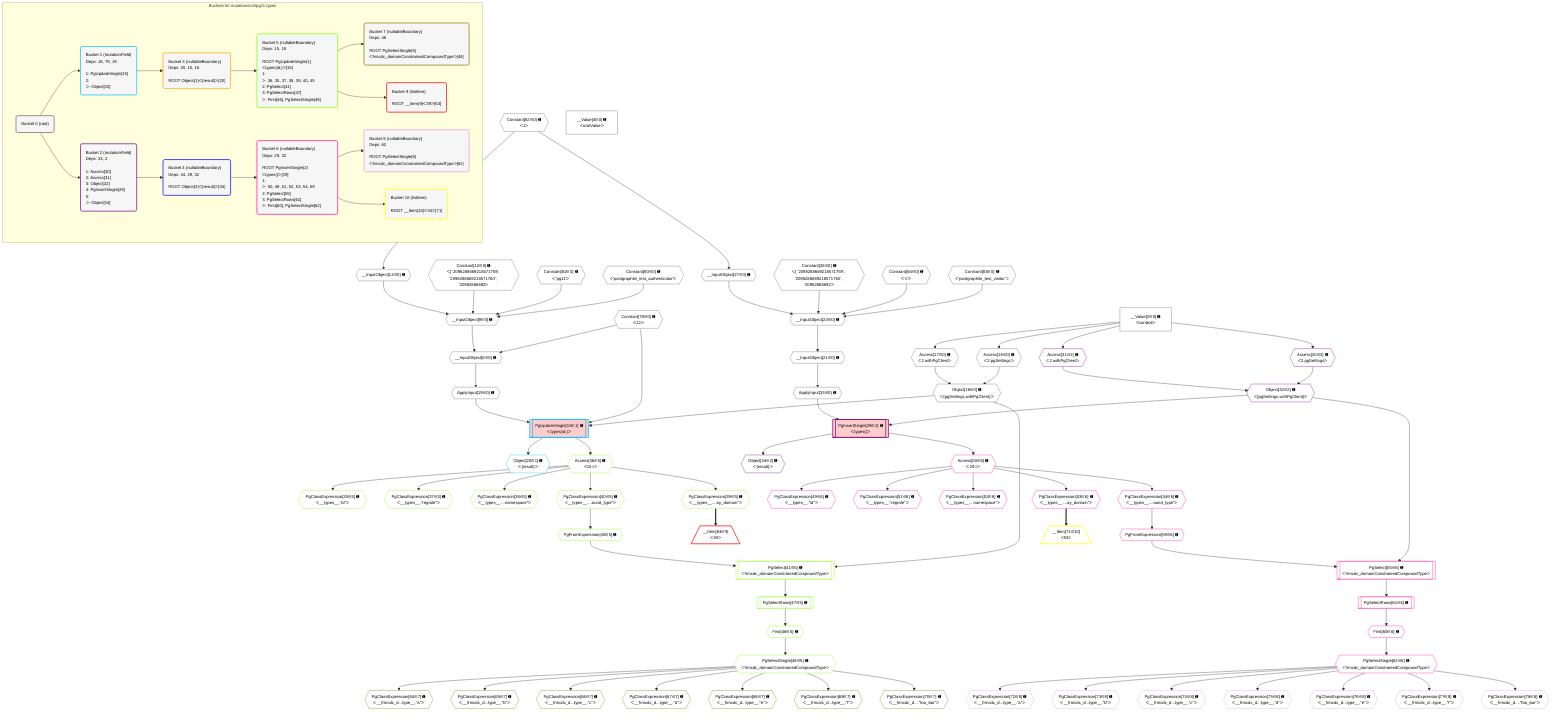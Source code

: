 %%{init: {'themeVariables': { 'fontSize': '12px'}}}%%
graph TD
    classDef path fill:#eee,stroke:#000,color:#000
    classDef plan fill:#fff,stroke-width:1px,color:#000
    classDef itemplan fill:#fff,stroke-width:2px,color:#000
    classDef unbatchedplan fill:#dff,stroke-width:1px,color:#000
    classDef sideeffectplan fill:#fcc,stroke-width:2px,color:#000
    classDef bucket fill:#f6f6f6,color:#000,stroke-width:2px,text-align:left

    subgraph "Buckets for mutations/v4/pg11.types"
    Bucket0("Bucket 0 (root)"):::bucket
    Bucket1("Bucket 1 (mutationField)<br />Deps: 18, 79, 19<br /><br />1: PgUpdateSingle[15]<br />2: <br />ᐳ: Object[20]"):::bucket
    Bucket2("Bucket 2 (mutationField)<br />Deps: 33, 2<br /><br />1: Access[30]<br />2: Access[31]<br />3: Object[32]<br />4: PgInsertSingle[29]<br />5: <br />ᐳ: Object[34]"):::bucket
    Bucket3("Bucket 3 (nullableBoundary)<br />Deps: 20, 15, 18<br /><br />ROOT Object{1}ᐸ{result}ᐳ[20]"):::bucket
    Bucket4("Bucket 4 (nullableBoundary)<br />Deps: 34, 29, 32<br /><br />ROOT Object{2}ᐸ{result}ᐳ[34]"):::bucket
    Bucket5("Bucket 5 (nullableBoundary)<br />Deps: 15, 18<br /><br />ROOT PgUpdateSingle{1}ᐸtypes(id;)ᐳ[15]<br />1: <br />ᐳ: 36, 35, 37, 38, 39, 40, 45<br />2: PgSelect[41]<br />3: PgSelectRows[47]<br />ᐳ: First[46], PgSelectSingle[48]"):::bucket
    Bucket6("Bucket 6 (nullableBoundary)<br />Deps: 29, 32<br /><br />ROOT PgInsertSingle{2}ᐸtypes()ᐳ[29]<br />1: <br />ᐳ: 50, 49, 51, 52, 53, 54, 59<br />2: PgSelect[55]<br />3: PgSelectRows[61]<br />ᐳ: First[60], PgSelectSingle[62]"):::bucket
    Bucket7("Bucket 7 (nullableBoundary)<br />Deps: 48<br /><br />ROOT PgSelectSingle{5}ᐸfrmcdc_domainConstrainedCompoundTypeᐳ[48]"):::bucket
    Bucket8("Bucket 8 (nullableBoundary)<br />Deps: 62<br /><br />ROOT PgSelectSingle{6}ᐸfrmcdc_domainConstrainedCompoundTypeᐳ[62]"):::bucket
    Bucket9("Bucket 9 (listItem)<br /><br />ROOT __Item{9}ᐸ39ᐳ[63]"):::bucket
    Bucket10("Bucket 10 (listItem)<br /><br />ROOT __Item{10}ᐸ53ᐳ[71]"):::bucket
    end
    Bucket0 --> Bucket1 & Bucket2
    Bucket1 --> Bucket3
    Bucket2 --> Bucket4
    Bucket3 --> Bucket5
    Bucket4 --> Bucket6
    Bucket5 --> Bucket7 & Bucket9
    Bucket6 --> Bucket8 & Bucket10

    %% plan dependencies
    __InputObject9{{"__InputObject[9∈0] ➊"}}:::plan
    Constant80{{"Constant[80∈0] ➊<br />ᐸ'postgraphile_test_authenticator'ᐳ"}}:::plan
    Constant81{{"Constant[81∈0] ➊<br />ᐸ'pg11'ᐳ"}}:::plan
    Constant12{{"Constant[12∈0] ➊<br />ᐸ[ '2098288669218571759', '2098288669218571760', '20982886692ᐳ"}}:::plan
    __InputObject13{{"__InputObject[13∈0] ➊"}}:::plan
    Constant80 & Constant81 & Constant12 & __InputObject13 --> __InputObject9
    __InputObject23{{"__InputObject[23∈0] ➊"}}:::plan
    Constant83{{"Constant[83∈0] ➊<br />ᐸ'postgraphile_test_visitor'ᐳ"}}:::plan
    Constant84{{"Constant[84∈0] ➊<br />ᐸ'c'ᐳ"}}:::plan
    Constant26{{"Constant[26∈0] ➊<br />ᐸ[ '2098288669218571759', '2098288669218571760', '20982886692ᐳ"}}:::plan
    __InputObject27{{"__InputObject[27∈0] ➊"}}:::plan
    Constant83 & Constant84 & Constant26 & __InputObject27 --> __InputObject23
    __InputObject6{{"__InputObject[6∈0] ➊"}}:::plan
    Constant79{{"Constant[79∈0] ➊<br />ᐸ12ᐳ"}}:::plan
    Constant79 & __InputObject9 --> __InputObject6
    Constant82{{"Constant[82∈0] ➊<br />ᐸ1ᐳ"}}:::plan
    Constant82 --> __InputObject13
    Object18{{"Object[18∈0] ➊<br />ᐸ{pgSettings,withPgClient}ᐳ"}}:::plan
    Access16{{"Access[16∈0] ➊<br />ᐸ2.pgSettingsᐳ"}}:::plan
    Access17{{"Access[17∈0] ➊<br />ᐸ2.withPgClientᐳ"}}:::plan
    Access16 & Access17 --> Object18
    __InputObject21{{"__InputObject[21∈0] ➊"}}:::plan
    __InputObject23 --> __InputObject21
    Constant82 --> __InputObject27
    __Value2["__Value[2∈0] ➊<br />ᐸcontextᐳ"]:::plan
    __Value2 --> Access16
    __Value2 --> Access17
    ApplyInput19{{"ApplyInput[19∈0] ➊"}}:::plan
    __InputObject6 --> ApplyInput19
    ApplyInput33{{"ApplyInput[33∈0] ➊"}}:::plan
    __InputObject21 --> ApplyInput33
    __Value4["__Value[4∈0] ➊<br />ᐸrootValueᐳ"]:::plan
    PgUpdateSingle15[["PgUpdateSingle[15∈1] ➊<br />ᐸtypes(id;)ᐳ"]]:::sideeffectplan
    Object18 & Constant79 & ApplyInput19 --> PgUpdateSingle15
    Object20{{"Object[20∈1] ➊<br />ᐸ{result}ᐳ"}}:::plan
    PgUpdateSingle15 --> Object20
    PgSelect41[["PgSelect[41∈5] ➊<br />ᐸfrmcdc_domainConstrainedCompoundTypeᐳ"]]:::plan
    PgFromExpression45{{"PgFromExpression[45∈5] ➊"}}:::plan
    Object18 & PgFromExpression45 --> PgSelect41
    PgClassExpression35{{"PgClassExpression[35∈5] ➊<br />ᐸ__types__.”id”ᐳ"}}:::plan
    Access36{{"Access[36∈5] ➊<br />ᐸ15.tᐳ"}}:::plan
    Access36 --> PgClassExpression35
    PgUpdateSingle15 --> Access36
    PgClassExpression37{{"PgClassExpression[37∈5] ➊<br />ᐸ__types__.”regrole”ᐳ"}}:::plan
    Access36 --> PgClassExpression37
    PgClassExpression38{{"PgClassExpression[38∈5] ➊<br />ᐸ__types__....namespace”ᐳ"}}:::plan
    Access36 --> PgClassExpression38
    PgClassExpression39{{"PgClassExpression[39∈5] ➊<br />ᐸ__types__....ay_domain”ᐳ"}}:::plan
    Access36 --> PgClassExpression39
    PgClassExpression40{{"PgClassExpression[40∈5] ➊<br />ᐸ__types__....ound_type”ᐳ"}}:::plan
    Access36 --> PgClassExpression40
    PgClassExpression40 --> PgFromExpression45
    First46{{"First[46∈5] ➊"}}:::plan
    PgSelectRows47[["PgSelectRows[47∈5] ➊"]]:::plan
    PgSelectRows47 --> First46
    PgSelect41 --> PgSelectRows47
    PgSelectSingle48{{"PgSelectSingle[48∈5] ➊<br />ᐸfrmcdc_domainConstrainedCompoundTypeᐳ"}}:::plan
    First46 --> PgSelectSingle48
    PgClassExpression64{{"PgClassExpression[64∈7] ➊<br />ᐸ__frmcdc_d...type__.”a”ᐳ"}}:::plan
    PgSelectSingle48 --> PgClassExpression64
    PgClassExpression65{{"PgClassExpression[65∈7] ➊<br />ᐸ__frmcdc_d...type__.”b”ᐳ"}}:::plan
    PgSelectSingle48 --> PgClassExpression65
    PgClassExpression66{{"PgClassExpression[66∈7] ➊<br />ᐸ__frmcdc_d...type__.”c”ᐳ"}}:::plan
    PgSelectSingle48 --> PgClassExpression66
    PgClassExpression67{{"PgClassExpression[67∈7] ➊<br />ᐸ__frmcdc_d...type__.”d”ᐳ"}}:::plan
    PgSelectSingle48 --> PgClassExpression67
    PgClassExpression68{{"PgClassExpression[68∈7] ➊<br />ᐸ__frmcdc_d...type__.”e”ᐳ"}}:::plan
    PgSelectSingle48 --> PgClassExpression68
    PgClassExpression69{{"PgClassExpression[69∈7] ➊<br />ᐸ__frmcdc_d...type__.”f”ᐳ"}}:::plan
    PgSelectSingle48 --> PgClassExpression69
    PgClassExpression70{{"PgClassExpression[70∈7] ➊<br />ᐸ__frmcdc_d....”foo_bar”ᐳ"}}:::plan
    PgSelectSingle48 --> PgClassExpression70
    __Item63[/"__Item[63∈9]<br />ᐸ39ᐳ"\]:::itemplan
    PgClassExpression39 ==> __Item63
    PgInsertSingle29[["PgInsertSingle[29∈2] ➊<br />ᐸtypes()ᐳ"]]:::sideeffectplan
    Object32{{"Object[32∈2] ➊<br />ᐸ{pgSettings,withPgClient}ᐳ"}}:::plan
    Object32 & ApplyInput33 --> PgInsertSingle29
    Access30{{"Access[30∈2] ➊<br />ᐸ2.pgSettingsᐳ"}}:::plan
    Access31{{"Access[31∈2] ➊<br />ᐸ2.withPgClientᐳ"}}:::plan
    Access30 & Access31 --> Object32
    __Value2 --> Access30
    __Value2 --> Access31
    Object34{{"Object[34∈2] ➊<br />ᐸ{result}ᐳ"}}:::plan
    PgInsertSingle29 --> Object34
    PgSelect55[["PgSelect[55∈6] ➊<br />ᐸfrmcdc_domainConstrainedCompoundTypeᐳ"]]:::plan
    PgFromExpression59{{"PgFromExpression[59∈6] ➊"}}:::plan
    Object32 & PgFromExpression59 --> PgSelect55
    PgClassExpression49{{"PgClassExpression[49∈6] ➊<br />ᐸ__types__.”id”ᐳ"}}:::plan
    Access50{{"Access[50∈6] ➊<br />ᐸ29.tᐳ"}}:::plan
    Access50 --> PgClassExpression49
    PgInsertSingle29 --> Access50
    PgClassExpression51{{"PgClassExpression[51∈6] ➊<br />ᐸ__types__.”regrole”ᐳ"}}:::plan
    Access50 --> PgClassExpression51
    PgClassExpression52{{"PgClassExpression[52∈6] ➊<br />ᐸ__types__....namespace”ᐳ"}}:::plan
    Access50 --> PgClassExpression52
    PgClassExpression53{{"PgClassExpression[53∈6] ➊<br />ᐸ__types__....ay_domain”ᐳ"}}:::plan
    Access50 --> PgClassExpression53
    PgClassExpression54{{"PgClassExpression[54∈6] ➊<br />ᐸ__types__....ound_type”ᐳ"}}:::plan
    Access50 --> PgClassExpression54
    PgClassExpression54 --> PgFromExpression59
    First60{{"First[60∈6] ➊"}}:::plan
    PgSelectRows61[["PgSelectRows[61∈6] ➊"]]:::plan
    PgSelectRows61 --> First60
    PgSelect55 --> PgSelectRows61
    PgSelectSingle62{{"PgSelectSingle[62∈6] ➊<br />ᐸfrmcdc_domainConstrainedCompoundTypeᐳ"}}:::plan
    First60 --> PgSelectSingle62
    PgClassExpression72{{"PgClassExpression[72∈8] ➊<br />ᐸ__frmcdc_d...type__.”a”ᐳ"}}:::plan
    PgSelectSingle62 --> PgClassExpression72
    PgClassExpression73{{"PgClassExpression[73∈8] ➊<br />ᐸ__frmcdc_d...type__.”b”ᐳ"}}:::plan
    PgSelectSingle62 --> PgClassExpression73
    PgClassExpression74{{"PgClassExpression[74∈8] ➊<br />ᐸ__frmcdc_d...type__.”c”ᐳ"}}:::plan
    PgSelectSingle62 --> PgClassExpression74
    PgClassExpression75{{"PgClassExpression[75∈8] ➊<br />ᐸ__frmcdc_d...type__.”d”ᐳ"}}:::plan
    PgSelectSingle62 --> PgClassExpression75
    PgClassExpression76{{"PgClassExpression[76∈8] ➊<br />ᐸ__frmcdc_d...type__.”e”ᐳ"}}:::plan
    PgSelectSingle62 --> PgClassExpression76
    PgClassExpression77{{"PgClassExpression[77∈8] ➊<br />ᐸ__frmcdc_d...type__.”f”ᐳ"}}:::plan
    PgSelectSingle62 --> PgClassExpression77
    PgClassExpression78{{"PgClassExpression[78∈8] ➊<br />ᐸ__frmcdc_d....”foo_bar”ᐳ"}}:::plan
    PgSelectSingle62 --> PgClassExpression78
    __Item71[/"__Item[71∈10]<br />ᐸ53ᐳ"\]:::itemplan
    PgClassExpression53 ==> __Item71

    %% define steps
    classDef bucket0 stroke:#696969
    class Bucket0,__Value2,__Value4,__InputObject6,__InputObject9,Constant12,__InputObject13,Access16,Access17,Object18,ApplyInput19,__InputObject21,__InputObject23,Constant26,__InputObject27,ApplyInput33,Constant79,Constant80,Constant81,Constant82,Constant83,Constant84 bucket0
    classDef bucket1 stroke:#00bfff
    class Bucket1,PgUpdateSingle15,Object20 bucket1
    classDef bucket2 stroke:#7f007f
    class Bucket2,PgInsertSingle29,Access30,Access31,Object32,Object34 bucket2
    classDef bucket3 stroke:#ffa500
    class Bucket3 bucket3
    classDef bucket4 stroke:#0000ff
    class Bucket4 bucket4
    classDef bucket5 stroke:#7fff00
    class Bucket5,PgClassExpression35,Access36,PgClassExpression37,PgClassExpression38,PgClassExpression39,PgClassExpression40,PgSelect41,PgFromExpression45,First46,PgSelectRows47,PgSelectSingle48 bucket5
    classDef bucket6 stroke:#ff1493
    class Bucket6,PgClassExpression49,Access50,PgClassExpression51,PgClassExpression52,PgClassExpression53,PgClassExpression54,PgSelect55,PgFromExpression59,First60,PgSelectRows61,PgSelectSingle62 bucket6
    classDef bucket7 stroke:#808000
    class Bucket7,PgClassExpression64,PgClassExpression65,PgClassExpression66,PgClassExpression67,PgClassExpression68,PgClassExpression69,PgClassExpression70 bucket7
    classDef bucket8 stroke:#dda0dd
    class Bucket8,PgClassExpression72,PgClassExpression73,PgClassExpression74,PgClassExpression75,PgClassExpression76,PgClassExpression77,PgClassExpression78 bucket8
    classDef bucket9 stroke:#ff0000
    class Bucket9,__Item63 bucket9
    classDef bucket10 stroke:#ffff00
    class Bucket10,__Item71 bucket10